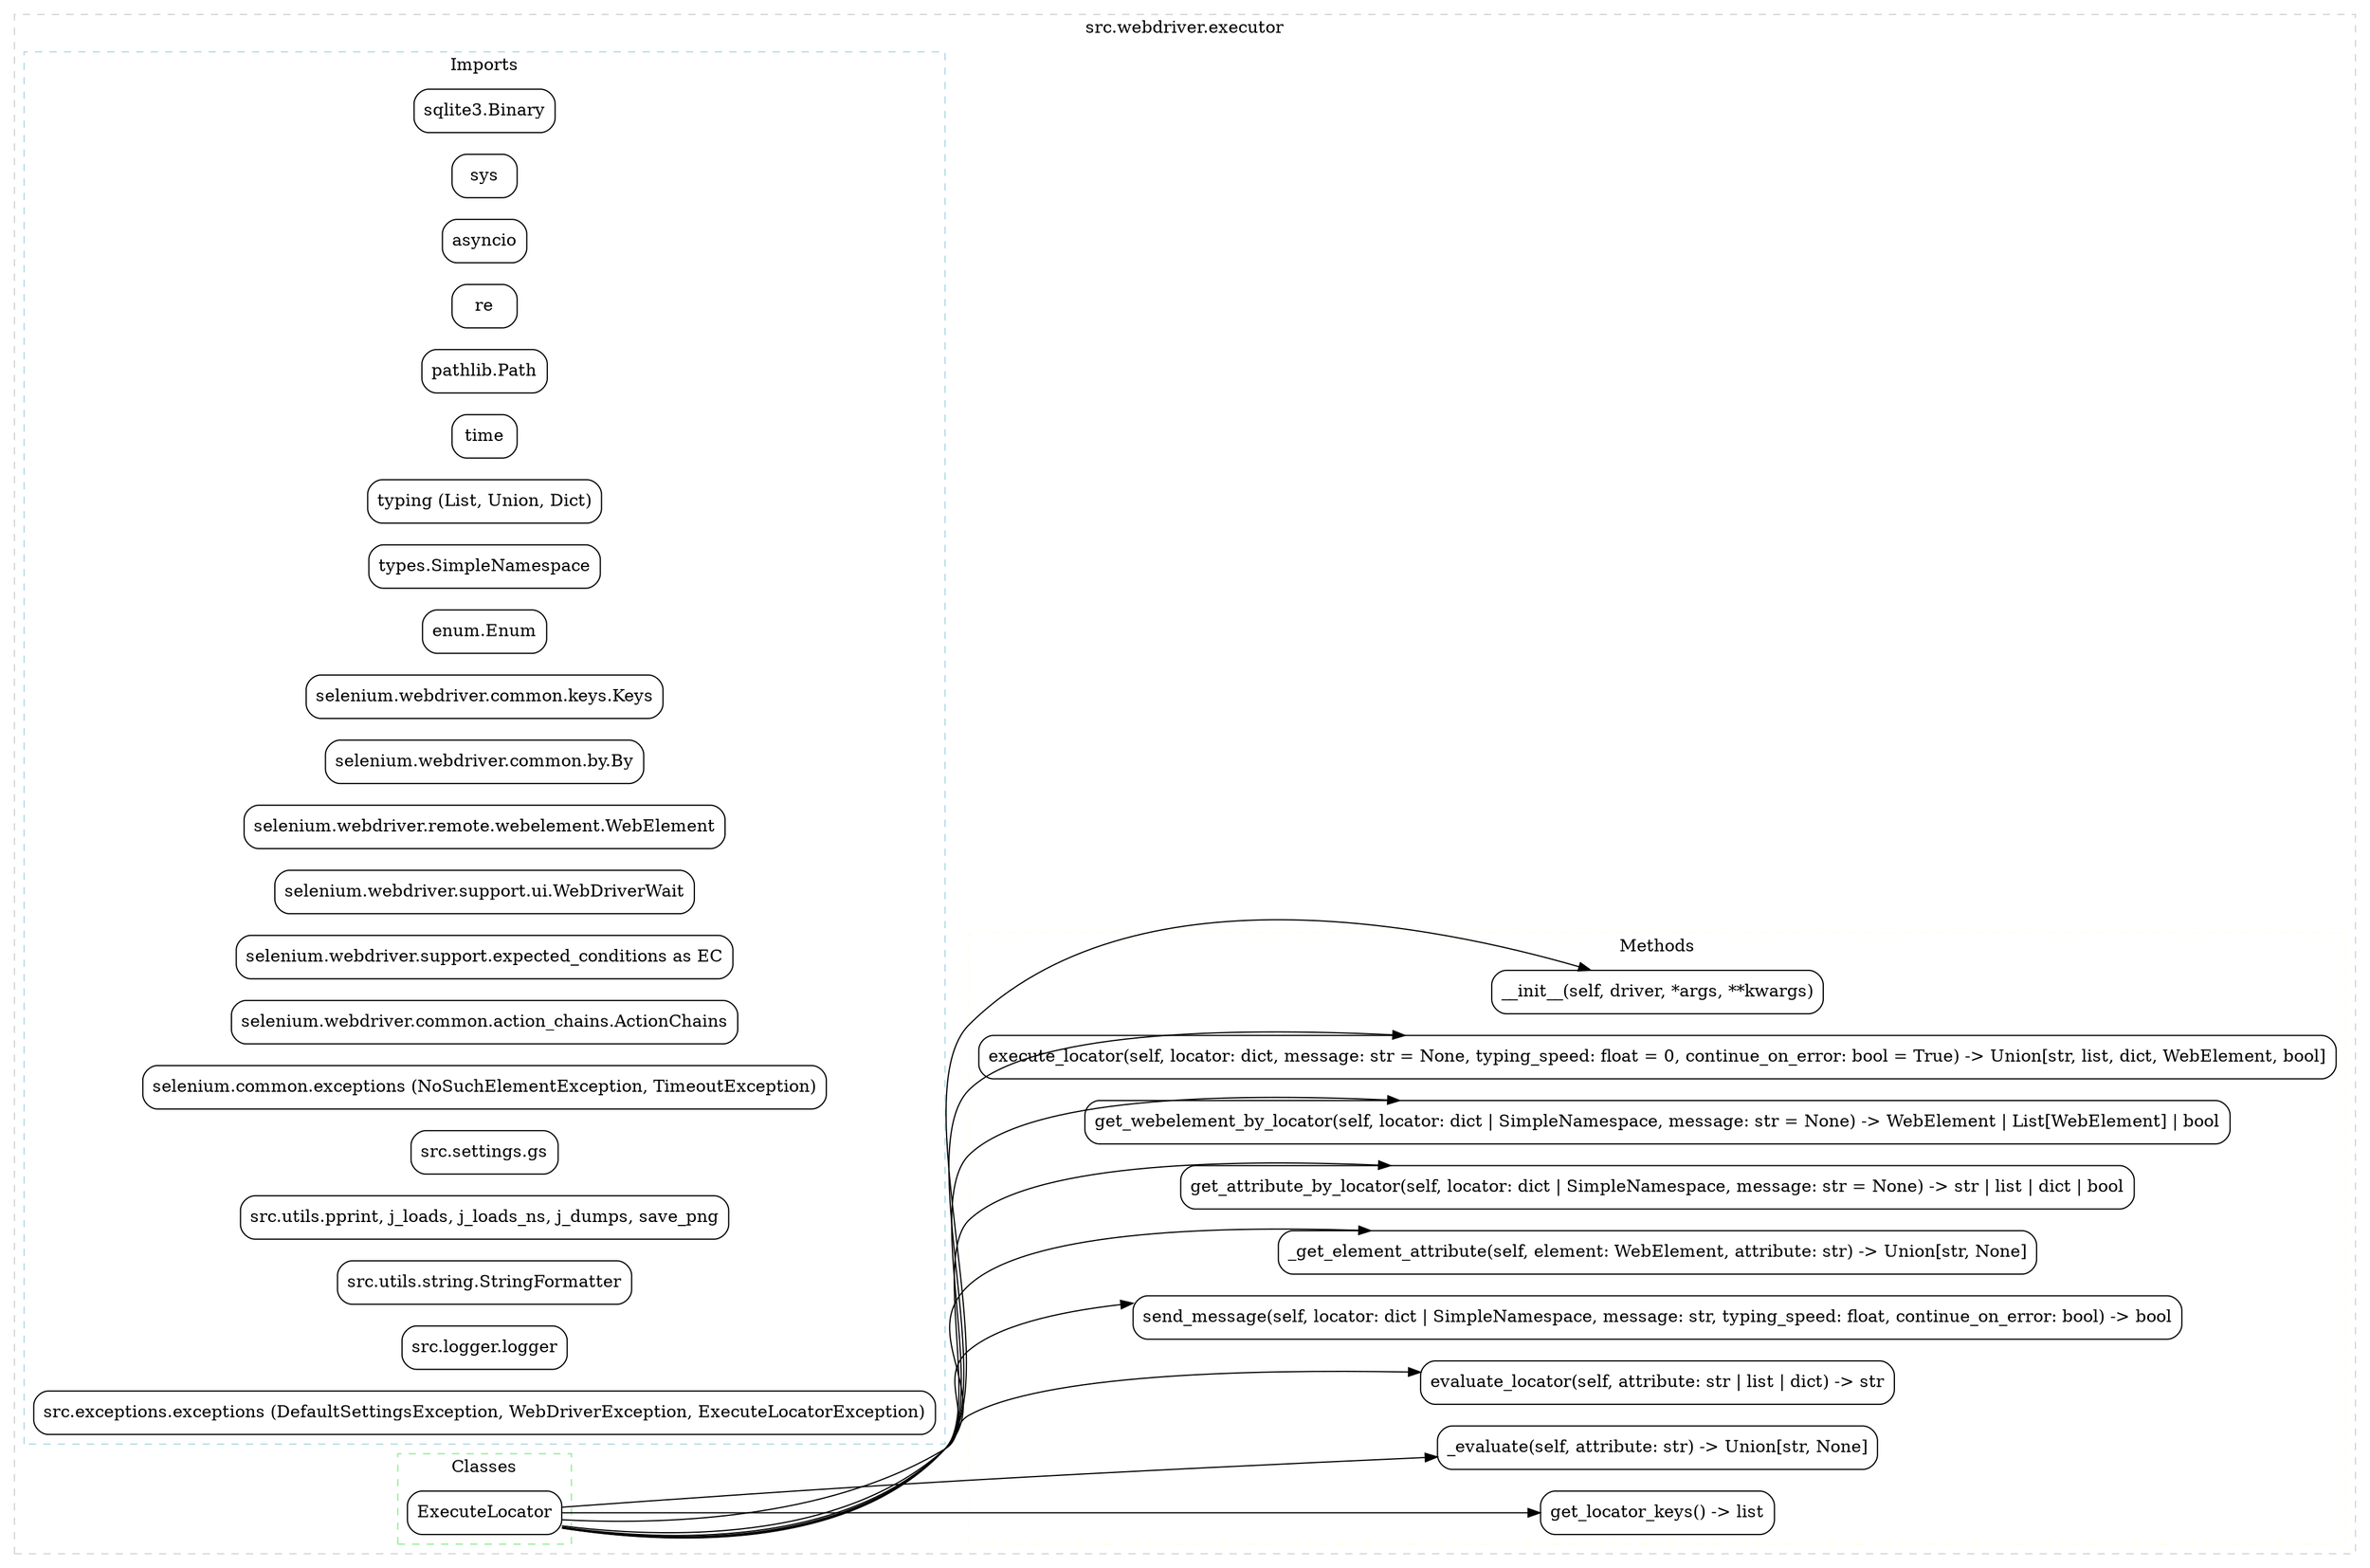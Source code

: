 digraph DependencyTree {
    rankdir=LR;
    node [shape=box, style=rounded];

    subgraph cluster_0 {
        label = "src.webdriver.executor";
        color=lightgrey;
        style=dashed;

        subgraph cluster_imports {
            label = "Imports";
            color=lightblue;

            sqlite3_Binary [label="sqlite3.Binary"];
            sys;
            asyncio;
            re;
            pathlib_Path [label="pathlib.Path"];
            time;
            typing [label="typing (List, Union, Dict)"];
            types_SimpleNamespace [label="types.SimpleNamespace"];
            enum_Enum [label="enum.Enum"];

            selenium_keys [label="selenium.webdriver.common.keys.Keys"];
            selenium_by [label="selenium.webdriver.common.by.By"];
            selenium_webelement [label="selenium.webdriver.remote.webelement.WebElement"];
            selenium_webdriver_wait [label="selenium.webdriver.support.ui.WebDriverWait"];
            selenium_expected_conditions [label="selenium.webdriver.support.expected_conditions as EC"];
            selenium_action_chains [label="selenium.webdriver.common.action_chains.ActionChains"];
            selenium_exceptions [label="selenium.common.exceptions (NoSuchElementException, TimeoutException)"];

            src_settings [label="src.settings.gs"];
            src_utils [label="src.utils.pprint, j_loads, j_loads_ns, j_dumps, save_png"];
            src_utils_string [label="src.utils.string.StringFormatter"];
            src_logger [label="src.logger.logger"];
            src_exceptions [label="src.exceptions.exceptions (DefaultSettingsException, WebDriverException, ExecuteLocatorException)"];
        }

        subgraph cluster_classes {
            label = "Classes";
            color=lightgreen;

            execute_locator [label="ExecuteLocator"];
        }

        subgraph cluster_methods {
            label = "Methods";
            color=lightyellow;

            execute_locator_init [label="__init__(self, driver, *args, **kwargs)"];
            execute_locator_execute_locator [label="execute_locator(self, locator: dict, message: str = None, typing_speed: float = 0, continue_on_error: bool = True) -> Union[str, list, dict, WebElement, bool]"];
            execute_locator_get_webelement_by_locator [label="get_webelement_by_locator(self, locator: dict | SimpleNamespace, message: str = None) -> WebElement | List[WebElement] | bool"];
            execute_locator_get_attribute_by_locator [label="get_attribute_by_locator(self, locator: dict | SimpleNamespace, message: str = None) -> str | list | dict | bool"];
            execute_locator__get_element_attribute [label="_get_element_attribute(self, element: WebElement, attribute: str) -> Union[str, None]"];
            execute_locator_send_message [label="send_message(self, locator: dict | SimpleNamespace, message: str, typing_speed: float, continue_on_error: bool) -> bool"];
            execute_locator_evaluate_locator [label="evaluate_locator(self, attribute: str | list | dict) -> str"];
            execute_locator__evaluate [label="_evaluate(self, attribute: str) -> Union[str, None]"];
            execute_locator_get_locator_keys [label="get_locator_keys() -> list"];
        }
    }

    execute_locator -> execute_locator_init;
    execute_locator -> execute_locator_execute_locator;
    execute_locator -> execute_locator_get_webelement_by_locator;
    execute_locator -> execute_locator_get_attribute_by_locator;
    execute_locator -> execute_locator__get_element_attribute;
    execute_locator -> execute_locator_send_message;
    execute_locator -> execute_locator_evaluate_locator;
    execute_locator -> execute_locator__evaluate;
    execute_locator -> execute_locator_get_locator_keys;
}
